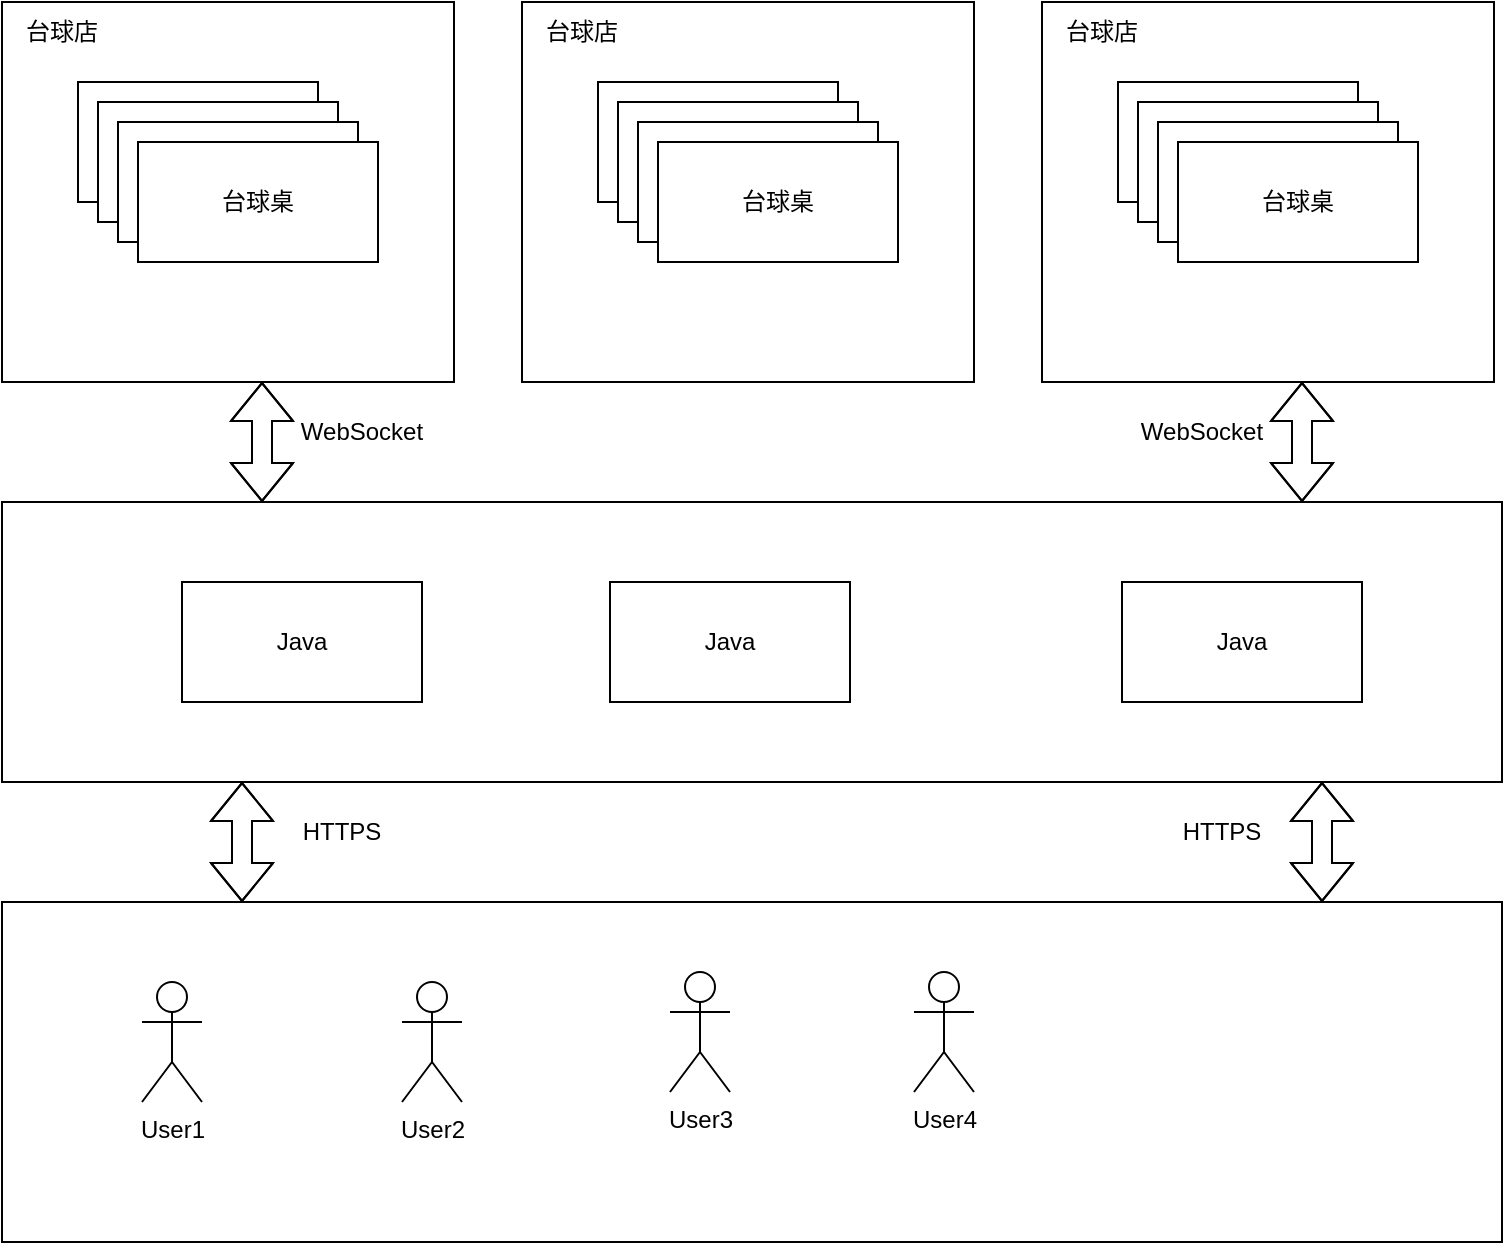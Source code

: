 <mxfile version="15.8.6" type="github">
  <diagram id="C5RBs43oDa-KdzZeNtuy" name="Page-1">
    <mxGraphModel dx="888" dy="481" grid="1" gridSize="10" guides="1" tooltips="1" connect="1" arrows="1" fold="1" page="1" pageScale="1" pageWidth="827" pageHeight="1169" math="0" shadow="0">
      <root>
        <mxCell id="WIyWlLk6GJQsqaUBKTNV-0" />
        <mxCell id="WIyWlLk6GJQsqaUBKTNV-1" parent="WIyWlLk6GJQsqaUBKTNV-0" />
        <mxCell id="8EkeosTM1MykOs4kjVNQ-19" value="" style="group" vertex="1" connectable="0" parent="WIyWlLk6GJQsqaUBKTNV-1">
          <mxGeometry x="50" y="140" width="226" height="190" as="geometry" />
        </mxCell>
        <mxCell id="8EkeosTM1MykOs4kjVNQ-7" value="" style="rounded=0;whiteSpace=wrap;html=1;" vertex="1" parent="8EkeosTM1MykOs4kjVNQ-19">
          <mxGeometry width="226" height="190" as="geometry" />
        </mxCell>
        <mxCell id="8EkeosTM1MykOs4kjVNQ-8" value="台球店" style="text;html=1;strokeColor=none;fillColor=none;align=center;verticalAlign=middle;whiteSpace=wrap;rounded=0;" vertex="1" parent="8EkeosTM1MykOs4kjVNQ-19">
          <mxGeometry width="60" height="30" as="geometry" />
        </mxCell>
        <mxCell id="8EkeosTM1MykOs4kjVNQ-9" value="" style="group" vertex="1" connectable="0" parent="8EkeosTM1MykOs4kjVNQ-19">
          <mxGeometry x="38" y="40" width="150" height="90" as="geometry" />
        </mxCell>
        <mxCell id="8EkeosTM1MykOs4kjVNQ-0" value="台球桌" style="rounded=0;whiteSpace=wrap;html=1;" vertex="1" parent="8EkeosTM1MykOs4kjVNQ-9">
          <mxGeometry width="120" height="60" as="geometry" />
        </mxCell>
        <mxCell id="8EkeosTM1MykOs4kjVNQ-4" value="台球桌" style="rounded=0;whiteSpace=wrap;html=1;" vertex="1" parent="8EkeosTM1MykOs4kjVNQ-9">
          <mxGeometry x="10" y="10" width="120" height="60" as="geometry" />
        </mxCell>
        <mxCell id="8EkeosTM1MykOs4kjVNQ-5" value="台球桌" style="rounded=0;whiteSpace=wrap;html=1;" vertex="1" parent="8EkeosTM1MykOs4kjVNQ-9">
          <mxGeometry x="20" y="20" width="120" height="60" as="geometry" />
        </mxCell>
        <mxCell id="8EkeosTM1MykOs4kjVNQ-6" value="台球桌" style="rounded=0;whiteSpace=wrap;html=1;" vertex="1" parent="8EkeosTM1MykOs4kjVNQ-9">
          <mxGeometry x="30" y="30" width="120" height="60" as="geometry" />
        </mxCell>
        <mxCell id="8EkeosTM1MykOs4kjVNQ-20" value="" style="group" vertex="1" connectable="0" parent="WIyWlLk6GJQsqaUBKTNV-1">
          <mxGeometry x="310" y="140" width="226" height="190" as="geometry" />
        </mxCell>
        <mxCell id="8EkeosTM1MykOs4kjVNQ-21" value="" style="rounded=0;whiteSpace=wrap;html=1;" vertex="1" parent="8EkeosTM1MykOs4kjVNQ-20">
          <mxGeometry width="226" height="190" as="geometry" />
        </mxCell>
        <mxCell id="8EkeosTM1MykOs4kjVNQ-22" value="台球店" style="text;html=1;strokeColor=none;fillColor=none;align=center;verticalAlign=middle;whiteSpace=wrap;rounded=0;" vertex="1" parent="8EkeosTM1MykOs4kjVNQ-20">
          <mxGeometry width="60" height="30" as="geometry" />
        </mxCell>
        <mxCell id="8EkeosTM1MykOs4kjVNQ-23" value="" style="group" vertex="1" connectable="0" parent="8EkeosTM1MykOs4kjVNQ-20">
          <mxGeometry x="38" y="40" width="150" height="90" as="geometry" />
        </mxCell>
        <mxCell id="8EkeosTM1MykOs4kjVNQ-24" value="台球桌" style="rounded=0;whiteSpace=wrap;html=1;" vertex="1" parent="8EkeosTM1MykOs4kjVNQ-23">
          <mxGeometry width="120" height="60" as="geometry" />
        </mxCell>
        <mxCell id="8EkeosTM1MykOs4kjVNQ-25" value="台球桌" style="rounded=0;whiteSpace=wrap;html=1;" vertex="1" parent="8EkeosTM1MykOs4kjVNQ-23">
          <mxGeometry x="10" y="10" width="120" height="60" as="geometry" />
        </mxCell>
        <mxCell id="8EkeosTM1MykOs4kjVNQ-26" value="台球桌" style="rounded=0;whiteSpace=wrap;html=1;" vertex="1" parent="8EkeosTM1MykOs4kjVNQ-23">
          <mxGeometry x="20" y="20" width="120" height="60" as="geometry" />
        </mxCell>
        <mxCell id="8EkeosTM1MykOs4kjVNQ-27" value="台球桌" style="rounded=0;whiteSpace=wrap;html=1;" vertex="1" parent="8EkeosTM1MykOs4kjVNQ-23">
          <mxGeometry x="30" y="30" width="120" height="60" as="geometry" />
        </mxCell>
        <mxCell id="8EkeosTM1MykOs4kjVNQ-28" value="" style="group" vertex="1" connectable="0" parent="WIyWlLk6GJQsqaUBKTNV-1">
          <mxGeometry x="570" y="140" width="226" height="190" as="geometry" />
        </mxCell>
        <mxCell id="8EkeosTM1MykOs4kjVNQ-29" value="" style="rounded=0;whiteSpace=wrap;html=1;" vertex="1" parent="8EkeosTM1MykOs4kjVNQ-28">
          <mxGeometry width="226" height="190" as="geometry" />
        </mxCell>
        <mxCell id="8EkeosTM1MykOs4kjVNQ-30" value="台球店" style="text;html=1;strokeColor=none;fillColor=none;align=center;verticalAlign=middle;whiteSpace=wrap;rounded=0;" vertex="1" parent="8EkeosTM1MykOs4kjVNQ-28">
          <mxGeometry width="60" height="30" as="geometry" />
        </mxCell>
        <mxCell id="8EkeosTM1MykOs4kjVNQ-31" value="" style="group" vertex="1" connectable="0" parent="8EkeosTM1MykOs4kjVNQ-28">
          <mxGeometry x="38" y="40" width="150" height="90" as="geometry" />
        </mxCell>
        <mxCell id="8EkeosTM1MykOs4kjVNQ-32" value="台球桌" style="rounded=0;whiteSpace=wrap;html=1;" vertex="1" parent="8EkeosTM1MykOs4kjVNQ-31">
          <mxGeometry width="120" height="60" as="geometry" />
        </mxCell>
        <mxCell id="8EkeosTM1MykOs4kjVNQ-33" value="台球桌" style="rounded=0;whiteSpace=wrap;html=1;" vertex="1" parent="8EkeosTM1MykOs4kjVNQ-31">
          <mxGeometry x="10" y="10" width="120" height="60" as="geometry" />
        </mxCell>
        <mxCell id="8EkeosTM1MykOs4kjVNQ-34" value="台球桌" style="rounded=0;whiteSpace=wrap;html=1;" vertex="1" parent="8EkeosTM1MykOs4kjVNQ-31">
          <mxGeometry x="20" y="20" width="120" height="60" as="geometry" />
        </mxCell>
        <mxCell id="8EkeosTM1MykOs4kjVNQ-35" value="台球桌" style="rounded=0;whiteSpace=wrap;html=1;" vertex="1" parent="8EkeosTM1MykOs4kjVNQ-31">
          <mxGeometry x="30" y="30" width="120" height="60" as="geometry" />
        </mxCell>
        <mxCell id="8EkeosTM1MykOs4kjVNQ-36" value="" style="rounded=0;whiteSpace=wrap;html=1;" vertex="1" parent="WIyWlLk6GJQsqaUBKTNV-1">
          <mxGeometry x="50" y="390" width="750" height="140" as="geometry" />
        </mxCell>
        <mxCell id="8EkeosTM1MykOs4kjVNQ-37" value="Java" style="rounded=0;whiteSpace=wrap;html=1;" vertex="1" parent="WIyWlLk6GJQsqaUBKTNV-1">
          <mxGeometry x="140" y="430" width="120" height="60" as="geometry" />
        </mxCell>
        <mxCell id="8EkeosTM1MykOs4kjVNQ-38" value="Java" style="rounded=0;whiteSpace=wrap;html=1;" vertex="1" parent="WIyWlLk6GJQsqaUBKTNV-1">
          <mxGeometry x="610" y="430" width="120" height="60" as="geometry" />
        </mxCell>
        <mxCell id="8EkeosTM1MykOs4kjVNQ-39" value="Java" style="rounded=0;whiteSpace=wrap;html=1;" vertex="1" parent="WIyWlLk6GJQsqaUBKTNV-1">
          <mxGeometry x="354" y="430" width="120" height="60" as="geometry" />
        </mxCell>
        <mxCell id="8EkeosTM1MykOs4kjVNQ-40" value="" style="shape=flexArrow;endArrow=classic;startArrow=classic;html=1;rounded=0;" edge="1" parent="WIyWlLk6GJQsqaUBKTNV-1">
          <mxGeometry width="100" height="100" relative="1" as="geometry">
            <mxPoint x="180" y="390" as="sourcePoint" />
            <mxPoint x="180" y="330" as="targetPoint" />
            <Array as="points">
              <mxPoint x="180" y="360" />
              <mxPoint x="180" y="330" />
            </Array>
          </mxGeometry>
        </mxCell>
        <mxCell id="8EkeosTM1MykOs4kjVNQ-42" value="" style="shape=flexArrow;endArrow=classic;startArrow=classic;html=1;rounded=0;" edge="1" parent="WIyWlLk6GJQsqaUBKTNV-1">
          <mxGeometry width="100" height="100" relative="1" as="geometry">
            <mxPoint x="700" y="390" as="sourcePoint" />
            <mxPoint x="700" y="330" as="targetPoint" />
            <Array as="points">
              <mxPoint x="700" y="360" />
              <mxPoint x="700" y="330" />
            </Array>
          </mxGeometry>
        </mxCell>
        <mxCell id="8EkeosTM1MykOs4kjVNQ-43" value="WebSocket" style="text;html=1;strokeColor=none;fillColor=none;align=center;verticalAlign=middle;whiteSpace=wrap;rounded=0;" vertex="1" parent="WIyWlLk6GJQsqaUBKTNV-1">
          <mxGeometry x="200" y="340" width="60" height="30" as="geometry" />
        </mxCell>
        <mxCell id="8EkeosTM1MykOs4kjVNQ-44" value="WebSocket" style="text;html=1;strokeColor=none;fillColor=none;align=center;verticalAlign=middle;whiteSpace=wrap;rounded=0;" vertex="1" parent="WIyWlLk6GJQsqaUBKTNV-1">
          <mxGeometry x="620" y="340" width="60" height="30" as="geometry" />
        </mxCell>
        <mxCell id="8EkeosTM1MykOs4kjVNQ-45" value="" style="rounded=0;whiteSpace=wrap;html=1;" vertex="1" parent="WIyWlLk6GJQsqaUBKTNV-1">
          <mxGeometry x="50" y="590" width="750" height="170" as="geometry" />
        </mxCell>
        <mxCell id="8EkeosTM1MykOs4kjVNQ-46" value="User1" style="shape=umlActor;verticalLabelPosition=bottom;verticalAlign=top;html=1;outlineConnect=0;" vertex="1" parent="WIyWlLk6GJQsqaUBKTNV-1">
          <mxGeometry x="120" y="630" width="30" height="60" as="geometry" />
        </mxCell>
        <mxCell id="8EkeosTM1MykOs4kjVNQ-50" value="User2" style="shape=umlActor;verticalLabelPosition=bottom;verticalAlign=top;html=1;outlineConnect=0;" vertex="1" parent="WIyWlLk6GJQsqaUBKTNV-1">
          <mxGeometry x="250" y="630" width="30" height="60" as="geometry" />
        </mxCell>
        <mxCell id="8EkeosTM1MykOs4kjVNQ-51" value="User3" style="shape=umlActor;verticalLabelPosition=bottom;verticalAlign=top;html=1;outlineConnect=0;" vertex="1" parent="WIyWlLk6GJQsqaUBKTNV-1">
          <mxGeometry x="384" y="625" width="30" height="60" as="geometry" />
        </mxCell>
        <mxCell id="8EkeosTM1MykOs4kjVNQ-52" value="User4" style="shape=umlActor;verticalLabelPosition=bottom;verticalAlign=top;html=1;outlineConnect=0;" vertex="1" parent="WIyWlLk6GJQsqaUBKTNV-1">
          <mxGeometry x="506" y="625" width="30" height="60" as="geometry" />
        </mxCell>
        <mxCell id="8EkeosTM1MykOs4kjVNQ-55" value="" style="shape=flexArrow;endArrow=classic;startArrow=classic;html=1;rounded=0;" edge="1" parent="WIyWlLk6GJQsqaUBKTNV-1">
          <mxGeometry width="100" height="100" relative="1" as="geometry">
            <mxPoint x="170" y="590" as="sourcePoint" />
            <mxPoint x="170" y="530" as="targetPoint" />
            <Array as="points">
              <mxPoint x="170" y="560" />
              <mxPoint x="170" y="530" />
            </Array>
          </mxGeometry>
        </mxCell>
        <mxCell id="8EkeosTM1MykOs4kjVNQ-56" value="" style="shape=flexArrow;endArrow=classic;startArrow=classic;html=1;rounded=0;" edge="1" parent="WIyWlLk6GJQsqaUBKTNV-1">
          <mxGeometry width="100" height="100" relative="1" as="geometry">
            <mxPoint x="710" y="590" as="sourcePoint" />
            <mxPoint x="710" y="530" as="targetPoint" />
            <Array as="points">
              <mxPoint x="710" y="560" />
              <mxPoint x="710" y="530" />
            </Array>
          </mxGeometry>
        </mxCell>
        <mxCell id="8EkeosTM1MykOs4kjVNQ-57" value="HTTPS" style="text;html=1;strokeColor=none;fillColor=none;align=center;verticalAlign=middle;whiteSpace=wrap;rounded=0;" vertex="1" parent="WIyWlLk6GJQsqaUBKTNV-1">
          <mxGeometry x="190" y="540" width="60" height="30" as="geometry" />
        </mxCell>
        <mxCell id="8EkeosTM1MykOs4kjVNQ-58" value="HTTPS" style="text;html=1;strokeColor=none;fillColor=none;align=center;verticalAlign=middle;whiteSpace=wrap;rounded=0;" vertex="1" parent="WIyWlLk6GJQsqaUBKTNV-1">
          <mxGeometry x="630" y="540" width="60" height="30" as="geometry" />
        </mxCell>
      </root>
    </mxGraphModel>
  </diagram>
</mxfile>
